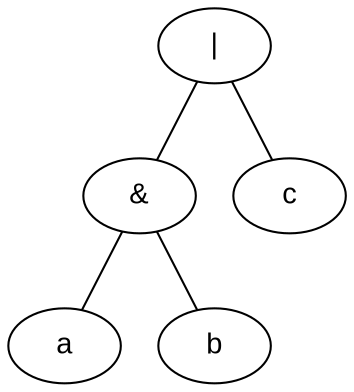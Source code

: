 graph logic {
  node [ fontname = "Arial" ]
  node1 [label = "|"]
  node1 -- node2
  node1 -- node3
  node1 [label = "|"]
  node2 -- node4
  node2 -- node5
  node2 [label = "&"]
  node4 [label = "a"]
  node5 [label = "b"]
  node3 [label = "c"]

}
